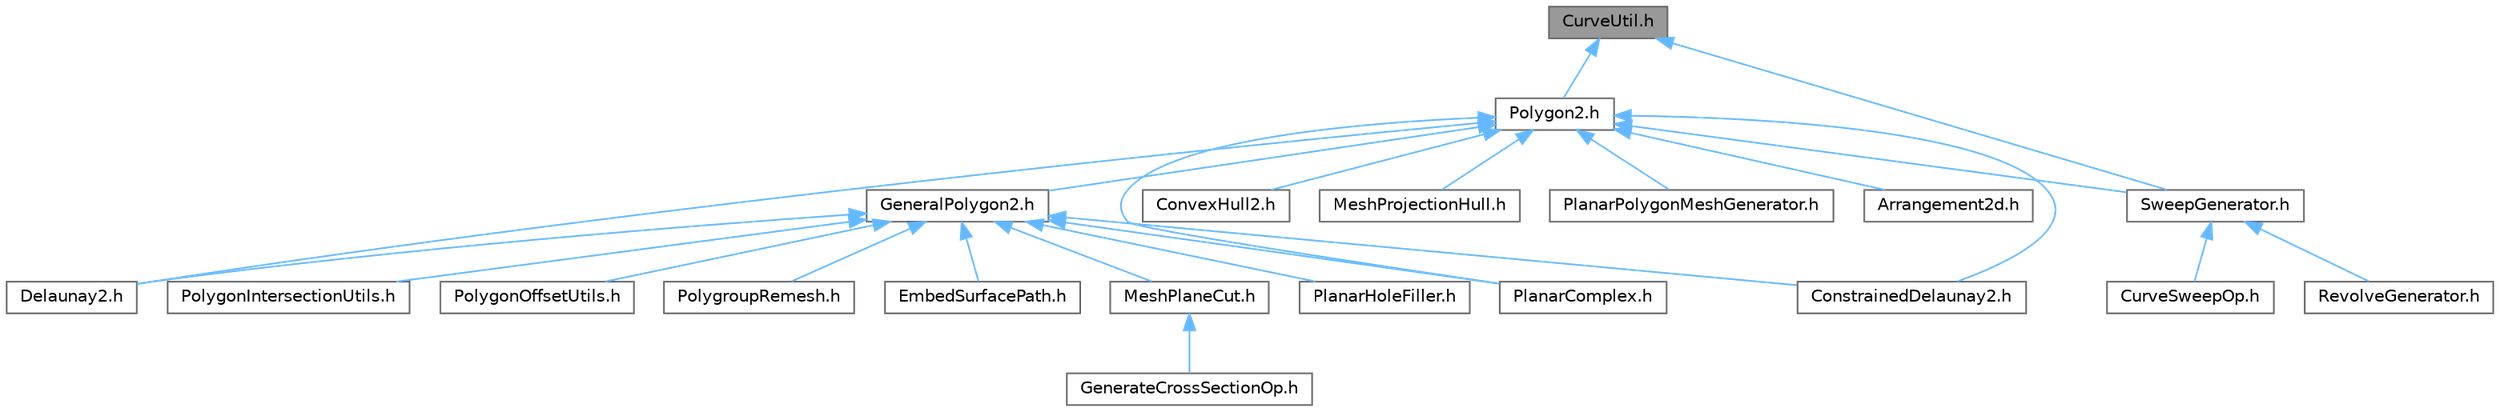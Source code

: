 digraph "CurveUtil.h"
{
 // INTERACTIVE_SVG=YES
 // LATEX_PDF_SIZE
  bgcolor="transparent";
  edge [fontname=Helvetica,fontsize=10,labelfontname=Helvetica,labelfontsize=10];
  node [fontname=Helvetica,fontsize=10,shape=box,height=0.2,width=0.4];
  Node1 [id="Node000001",label="CurveUtil.h",height=0.2,width=0.4,color="gray40", fillcolor="grey60", style="filled", fontcolor="black",tooltip=" "];
  Node1 -> Node2 [id="edge1_Node000001_Node000002",dir="back",color="steelblue1",style="solid",tooltip=" "];
  Node2 [id="Node000002",label="Polygon2.h",height=0.2,width=0.4,color="grey40", fillcolor="white", style="filled",URL="$d7/d51/Polygon2_8h.html",tooltip=" "];
  Node2 -> Node3 [id="edge2_Node000002_Node000003",dir="back",color="steelblue1",style="solid",tooltip=" "];
  Node3 [id="Node000003",label="Arrangement2d.h",height=0.2,width=0.4,color="grey40", fillcolor="white", style="filled",URL="$de/d7e/Arrangement2d_8h.html",tooltip=" "];
  Node2 -> Node4 [id="edge3_Node000002_Node000004",dir="back",color="steelblue1",style="solid",tooltip=" "];
  Node4 [id="Node000004",label="ConstrainedDelaunay2.h",height=0.2,width=0.4,color="grey40", fillcolor="white", style="filled",URL="$de/dbf/ConstrainedDelaunay2_8h.html",tooltip=" "];
  Node2 -> Node5 [id="edge4_Node000002_Node000005",dir="back",color="steelblue1",style="solid",tooltip=" "];
  Node5 [id="Node000005",label="ConvexHull2.h",height=0.2,width=0.4,color="grey40", fillcolor="white", style="filled",URL="$df/dc5/ConvexHull2_8h.html",tooltip=" "];
  Node2 -> Node6 [id="edge5_Node000002_Node000006",dir="back",color="steelblue1",style="solid",tooltip=" "];
  Node6 [id="Node000006",label="Delaunay2.h",height=0.2,width=0.4,color="grey40", fillcolor="white", style="filled",URL="$d2/d4c/Delaunay2_8h.html",tooltip=" "];
  Node2 -> Node7 [id="edge6_Node000002_Node000007",dir="back",color="steelblue1",style="solid",tooltip=" "];
  Node7 [id="Node000007",label="GeneralPolygon2.h",height=0.2,width=0.4,color="grey40", fillcolor="white", style="filled",URL="$d2/d10/GeneralPolygon2_8h.html",tooltip=" "];
  Node7 -> Node4 [id="edge7_Node000007_Node000004",dir="back",color="steelblue1",style="solid",tooltip=" "];
  Node7 -> Node6 [id="edge8_Node000007_Node000006",dir="back",color="steelblue1",style="solid",tooltip=" "];
  Node7 -> Node8 [id="edge9_Node000007_Node000008",dir="back",color="steelblue1",style="solid",tooltip=" "];
  Node8 [id="Node000008",label="EmbedSurfacePath.h",height=0.2,width=0.4,color="grey40", fillcolor="white", style="filled",URL="$d6/da4/EmbedSurfacePath_8h.html",tooltip=" "];
  Node7 -> Node9 [id="edge10_Node000007_Node000009",dir="back",color="steelblue1",style="solid",tooltip=" "];
  Node9 [id="Node000009",label="MeshPlaneCut.h",height=0.2,width=0.4,color="grey40", fillcolor="white", style="filled",URL="$d1/d3d/MeshPlaneCut_8h.html",tooltip=" "];
  Node9 -> Node10 [id="edge11_Node000009_Node000010",dir="back",color="steelblue1",style="solid",tooltip=" "];
  Node10 [id="Node000010",label="GenerateCrossSectionOp.h",height=0.2,width=0.4,color="grey40", fillcolor="white", style="filled",URL="$d2/d21/GenerateCrossSectionOp_8h.html",tooltip=" "];
  Node7 -> Node11 [id="edge12_Node000007_Node000011",dir="back",color="steelblue1",style="solid",tooltip=" "];
  Node11 [id="Node000011",label="PlanarComplex.h",height=0.2,width=0.4,color="grey40", fillcolor="white", style="filled",URL="$dc/dcc/PlanarComplex_8h.html",tooltip=" "];
  Node7 -> Node12 [id="edge13_Node000007_Node000012",dir="back",color="steelblue1",style="solid",tooltip=" "];
  Node12 [id="Node000012",label="PlanarHoleFiller.h",height=0.2,width=0.4,color="grey40", fillcolor="white", style="filled",URL="$df/d0f/PlanarHoleFiller_8h.html",tooltip=" "];
  Node7 -> Node13 [id="edge14_Node000007_Node000013",dir="back",color="steelblue1",style="solid",tooltip=" "];
  Node13 [id="Node000013",label="PolygonIntersectionUtils.h",height=0.2,width=0.4,color="grey40", fillcolor="white", style="filled",URL="$d6/d8c/PolygonIntersectionUtils_8h.html",tooltip=" "];
  Node7 -> Node14 [id="edge15_Node000007_Node000014",dir="back",color="steelblue1",style="solid",tooltip=" "];
  Node14 [id="Node000014",label="PolygonOffsetUtils.h",height=0.2,width=0.4,color="grey40", fillcolor="white", style="filled",URL="$d6/dd5/PolygonOffsetUtils_8h.html",tooltip=" "];
  Node7 -> Node15 [id="edge16_Node000007_Node000015",dir="back",color="steelblue1",style="solid",tooltip=" "];
  Node15 [id="Node000015",label="PolygroupRemesh.h",height=0.2,width=0.4,color="grey40", fillcolor="white", style="filled",URL="$d7/df6/PolygroupRemesh_8h.html",tooltip=" "];
  Node2 -> Node16 [id="edge17_Node000002_Node000016",dir="back",color="steelblue1",style="solid",tooltip=" "];
  Node16 [id="Node000016",label="MeshProjectionHull.h",height=0.2,width=0.4,color="grey40", fillcolor="white", style="filled",URL="$dc/d5e/MeshProjectionHull_8h.html",tooltip=" "];
  Node2 -> Node11 [id="edge18_Node000002_Node000011",dir="back",color="steelblue1",style="solid",tooltip=" "];
  Node2 -> Node17 [id="edge19_Node000002_Node000017",dir="back",color="steelblue1",style="solid",tooltip=" "];
  Node17 [id="Node000017",label="PlanarPolygonMeshGenerator.h",height=0.2,width=0.4,color="grey40", fillcolor="white", style="filled",URL="$d4/db4/PlanarPolygonMeshGenerator_8h.html",tooltip=" "];
  Node2 -> Node18 [id="edge20_Node000002_Node000018",dir="back",color="steelblue1",style="solid",tooltip=" "];
  Node18 [id="Node000018",label="SweepGenerator.h",height=0.2,width=0.4,color="grey40", fillcolor="white", style="filled",URL="$df/dab/SweepGenerator_8h.html",tooltip=" "];
  Node18 -> Node19 [id="edge21_Node000018_Node000019",dir="back",color="steelblue1",style="solid",tooltip=" "];
  Node19 [id="Node000019",label="CurveSweepOp.h",height=0.2,width=0.4,color="grey40", fillcolor="white", style="filled",URL="$da/d58/CurveSweepOp_8h.html",tooltip=" "];
  Node18 -> Node20 [id="edge22_Node000018_Node000020",dir="back",color="steelblue1",style="solid",tooltip=" "];
  Node20 [id="Node000020",label="RevolveGenerator.h",height=0.2,width=0.4,color="grey40", fillcolor="white", style="filled",URL="$dd/d0a/RevolveGenerator_8h.html",tooltip=" "];
  Node1 -> Node18 [id="edge23_Node000001_Node000018",dir="back",color="steelblue1",style="solid",tooltip=" "];
}
